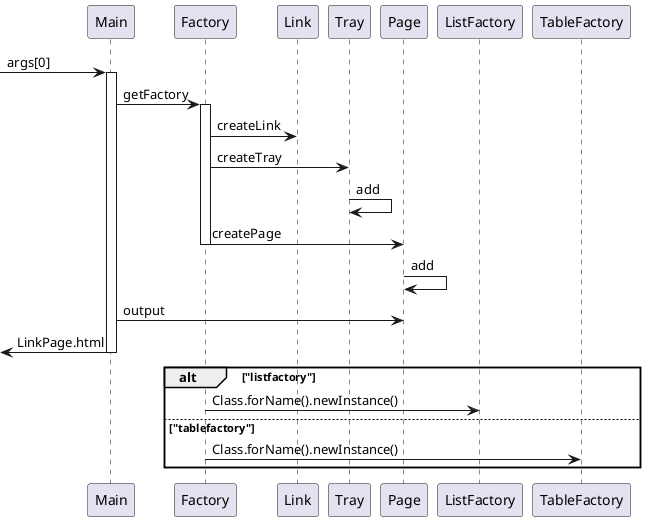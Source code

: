 @startuml

[-> Main: args[0]
activate Main

Main -> Factory: getFactory
activate Factory

Factory -> Link: createLink

Factory -> Tray: createTray
Tray -> Tray: add

Factory -> Page: createPage
deactivate Factory
Page -> Page: add

Main -> Page: output

[<- Main: LinkPage.html
deactivate Main

alt "listfactory"
    Factory -> ListFactory: Class.forName().newInstance()
else "tablefactory"
    Factory -> TableFactory: Class.forName().newInstance()
end
@enduml